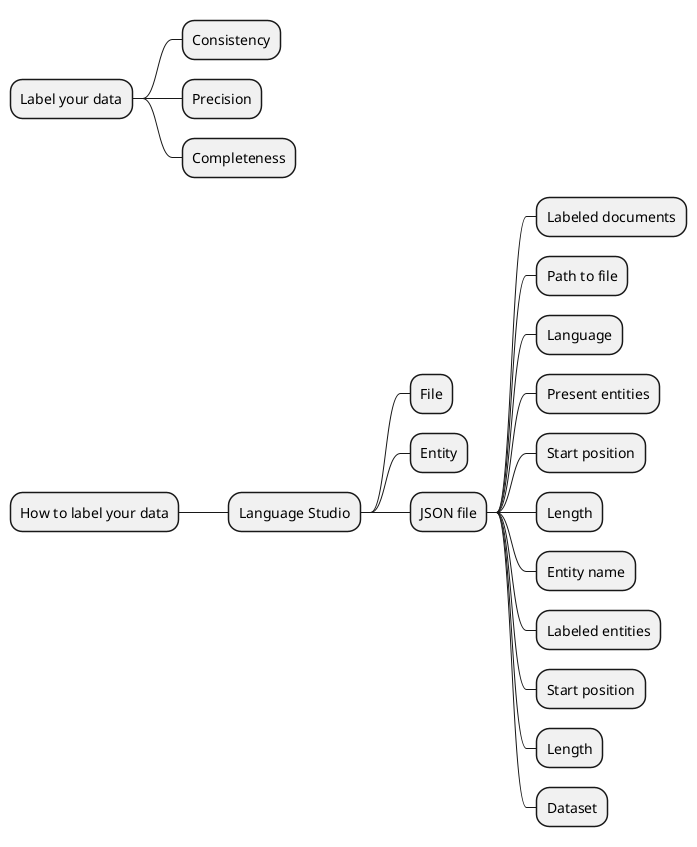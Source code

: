 @startmindmap
* Label your data
** Consistency
** Precision
** Completeness
* How to label your data
** Language Studio
*** File
*** Entity
*** JSON file
**** Labeled documents
**** Path to file
**** Language
**** Present entities
**** Start position
**** Length
**** Entity name
**** Labeled entities
**** Start position
**** Length
**** Dataset
@endmindmap